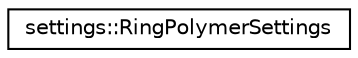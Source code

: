 digraph "Graphical Class Hierarchy"
{
 // LATEX_PDF_SIZE
  edge [fontname="Helvetica",fontsize="10",labelfontname="Helvetica",labelfontsize="10"];
  node [fontname="Helvetica",fontsize="10",shape=record];
  rankdir="LR";
  Node0 [label="settings::RingPolymerSettings",height=0.2,width=0.4,color="black", fillcolor="white", style="filled",URL="$classsettings_1_1RingPolymerSettings.html",tooltip="class for storing settings for ring polymer md"];
}
